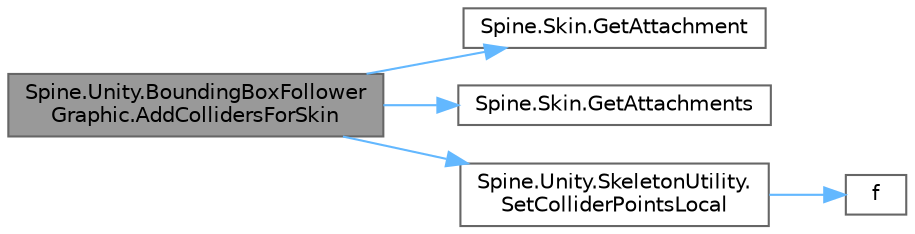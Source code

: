 digraph "Spine.Unity.BoundingBoxFollowerGraphic.AddCollidersForSkin"
{
 // LATEX_PDF_SIZE
  bgcolor="transparent";
  edge [fontname=Helvetica,fontsize=10,labelfontname=Helvetica,labelfontsize=10];
  node [fontname=Helvetica,fontsize=10,shape=box,height=0.2,width=0.4];
  rankdir="LR";
  Node1 [id="Node000001",label="Spine.Unity.BoundingBoxFollower\lGraphic.AddCollidersForSkin",height=0.2,width=0.4,color="gray40", fillcolor="grey60", style="filled", fontcolor="black",tooltip=" "];
  Node1 -> Node2 [id="edge5_Node000001_Node000002",color="steelblue1",style="solid",tooltip=" "];
  Node2 [id="Node000002",label="Spine.Skin.GetAttachment",height=0.2,width=0.4,color="grey40", fillcolor="white", style="filled",URL="$class_spine_1_1_skin.html#a8e1b079b629865148f809487fbda7938",tooltip="Returns the attachment for the specified slot index and name, or null."];
  Node1 -> Node3 [id="edge6_Node000001_Node000003",color="steelblue1",style="solid",tooltip=" "];
  Node3 [id="Node000003",label="Spine.Skin.GetAttachments",height=0.2,width=0.4,color="grey40", fillcolor="white", style="filled",URL="$class_spine_1_1_skin.html#afbb1d7eef16fad1f1fd6957d28f25a16",tooltip="Returns all attachments in this skin for the specified slot index."];
  Node1 -> Node4 [id="edge7_Node000001_Node000004",color="steelblue1",style="solid",tooltip=" "];
  Node4 [id="Node000004",label="Spine.Unity.SkeletonUtility.\lSetColliderPointsLocal",height=0.2,width=0.4,color="grey40", fillcolor="white", style="filled",URL="$class_spine_1_1_unity_1_1_skeleton_utility.html#aed3071c4cbab5c60faa3b67c0a7de9a6",tooltip=" "];
  Node4 -> Node5 [id="edge8_Node000004_Node000005",color="steelblue1",style="solid",tooltip=" "];
  Node5 [id="Node000005",label="f",height=0.2,width=0.4,color="grey40", fillcolor="white", style="filled",URL="$cxx11__tensor__map_8cpp.html#a7f507fea02198f6cb81c86640c7b1a4e",tooltip=" "];
}
